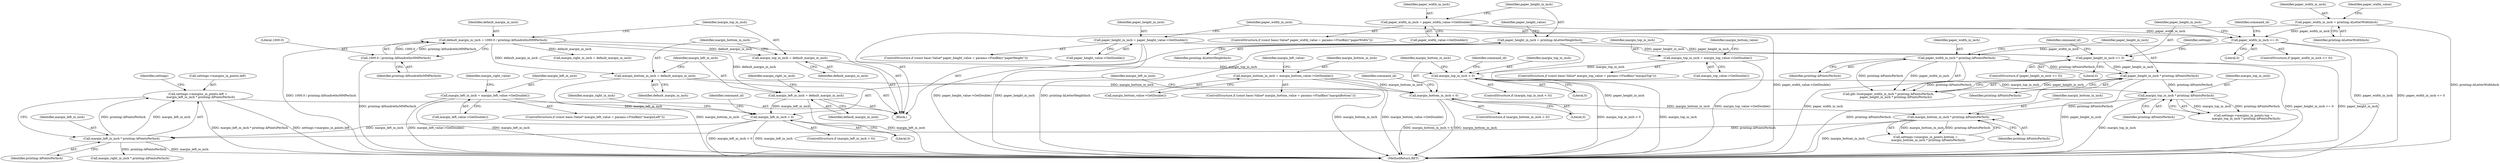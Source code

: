 digraph "0_Chrome_c59ad14fc61393a50b2ca3e89c7ecaba7028c4c4_3@integer" {
"1000323" [label="(Call,settings->margins_in_points.left =\n      margin_left_in_inch * printing::kPointsPerInch)"];
"1000329" [label="(Call,margin_left_in_inch * printing::kPointsPerInch)"];
"1000290" [label="(Call,margin_left_in_inch < 0)"];
"1000230" [label="(Call,margin_left_in_inch = default_margin_in_inch)"];
"1000216" [label="(Call,default_margin_in_inch = 1000.0 / printing::kHundrethsMMPerInch)"];
"1000218" [label="(Call,1000.0 / printing::kHundrethsMMPerInch)"];
"1000249" [label="(Call,margin_left_in_inch = margin_left_value->GetDouble())"];
"1000320" [label="(Call,margin_bottom_in_inch * printing::kPointsPerInch)"];
"1000282" [label="(Call,margin_bottom_in_inch < 0)"];
"1000226" [label="(Call,margin_bottom_in_inch = default_margin_in_inch)"];
"1000244" [label="(Call,margin_bottom_in_inch = margin_bottom_value->GetDouble())"];
"1000311" [label="(Call,margin_top_in_inch * printing::kPointsPerInch)"];
"1000274" [label="(Call,margin_top_in_inch < 0)"];
"1000222" [label="(Call,margin_top_in_inch = default_margin_in_inch)"];
"1000239" [label="(Call,margin_top_in_inch = margin_top_value->GetDouble())"];
"1000212" [label="(Call,paper_height_in_inch * printing::kPointsPerInch)"];
"1000197" [label="(Call,paper_height_in_inch <= 0)"];
"1000185" [label="(Call,paper_height_in_inch = paper_height_value->GetDouble())"];
"1000180" [label="(Call,paper_height_in_inch = printing::kLetterHeightInch)"];
"1000209" [label="(Call,paper_width_in_inch * printing::kPointsPerInch)"];
"1000189" [label="(Call,paper_width_in_inch <= 0)"];
"1000171" [label="(Call,paper_width_in_inch = printing::kLetterWidthInch)"];
"1000176" [label="(Call,paper_width_in_inch = paper_width_value->GetDouble())"];
"1000281" [label="(ControlStructure,if (margin_bottom_in_inch < 0))"];
"1000321" [label="(Identifier,margin_bottom_in_inch)"];
"1000222" [label="(Call,margin_top_in_inch = default_margin_in_inch)"];
"1000273" [label="(ControlStructure,if (margin_top_in_inch < 0))"];
"1000312" [label="(Identifier,margin_top_in_inch)"];
"1000188" [label="(ControlStructure,if (paper_width_in_inch <= 0))"];
"1000240" [label="(Identifier,margin_top_in_inch)"];
"1000183" [label="(ControlStructure,if (const base::Value* paper_height_value = params->FindKey(\"paperHeight\")))"];
"1000219" [label="(Literal,1000.0)"];
"1000291" [label="(Identifier,margin_left_in_inch)"];
"1000199" [label="(Literal,0)"];
"1000194" [label="(Identifier,command_id)"];
"1000186" [label="(Identifier,paper_height_in_inch)"];
"1000235" [label="(Identifier,margin_right_in_inch)"];
"1000231" [label="(Identifier,margin_left_in_inch)"];
"1000208" [label="(Call,gfx::Size(paper_width_in_inch * printing::kPointsPerInch,\n                paper_height_in_inch * printing::kPointsPerInch))"];
"1000202" [label="(Identifier,command_id)"];
"1000227" [label="(Identifier,margin_bottom_in_inch)"];
"1000287" [label="(Identifier,command_id)"];
"1000172" [label="(Identifier,paper_width_in_inch)"];
"1000290" [label="(Call,margin_left_in_inch < 0)"];
"1000311" [label="(Call,margin_top_in_inch * printing::kPointsPerInch)"];
"1000211" [label="(Identifier,printing::kPointsPerInch)"];
"1000230" [label="(Call,margin_left_in_inch = default_margin_in_inch)"];
"1000250" [label="(Identifier,margin_left_in_inch)"];
"1000232" [label="(Identifier,default_margin_in_inch)"];
"1000314" [label="(Call,settings->margins_in_points.bottom =\n      margin_bottom_in_inch * printing::kPointsPerInch)"];
"1000292" [label="(Literal,0)"];
"1000180" [label="(Call,paper_height_in_inch = printing::kLetterHeightInch)"];
"1000282" [label="(Call,margin_bottom_in_inch < 0)"];
"1000239" [label="(Call,margin_top_in_inch = margin_top_value->GetDouble())"];
"1000331" [label="(Identifier,printing::kPointsPerInch)"];
"1000323" [label="(Call,settings->margins_in_points.left =\n      margin_left_in_inch * printing::kPointsPerInch)"];
"1000241" [label="(Call,margin_top_value->GetDouble())"];
"1000335" [label="(Identifier,settings)"];
"1000320" [label="(Call,margin_bottom_in_inch * printing::kPointsPerInch)"];
"1000343" [label="(MethodReturn,RET)"];
"1000246" [label="(Call,margin_bottom_value->GetDouble())"];
"1000324" [label="(Call,settings->margins_in_points.left)"];
"1000289" [label="(ControlStructure,if (margin_left_in_inch < 0))"];
"1000181" [label="(Identifier,paper_height_in_inch)"];
"1000223" [label="(Identifier,margin_top_in_inch)"];
"1000322" [label="(Identifier,printing::kPointsPerInch)"];
"1000185" [label="(Call,paper_height_in_inch = paper_height_value->GetDouble())"];
"1000249" [label="(Call,margin_left_in_inch = margin_left_value->GetDouble())"];
"1000274" [label="(Call,margin_top_in_inch < 0)"];
"1000276" [label="(Literal,0)"];
"1000217" [label="(Identifier,default_margin_in_inch)"];
"1000104" [label="(Block,)"];
"1000171" [label="(Call,paper_width_in_inch = printing::kLetterWidthInch)"];
"1000243" [label="(Identifier,margin_bottom_value)"];
"1000177" [label="(Identifier,paper_width_in_inch)"];
"1000284" [label="(Literal,0)"];
"1000216" [label="(Call,default_margin_in_inch = 1000.0 / printing::kHundrethsMMPerInch)"];
"1000242" [label="(ControlStructure,if (const base::Value* margin_bottom_value = params->FindKey(\"marginBottom\")))"];
"1000244" [label="(Call,margin_bottom_in_inch = margin_bottom_value->GetDouble())"];
"1000248" [label="(Identifier,margin_left_value)"];
"1000190" [label="(Identifier,paper_width_in_inch)"];
"1000174" [label="(ControlStructure,if (const base::Value* paper_width_value = params->FindKey(\"paperWidth\")))"];
"1000178" [label="(Call,paper_width_value->GetDouble())"];
"1000295" [label="(Identifier,command_id)"];
"1000329" [label="(Call,margin_left_in_inch * printing::kPointsPerInch)"];
"1000251" [label="(Call,margin_left_value->GetDouble())"];
"1000226" [label="(Call,margin_bottom_in_inch = default_margin_in_inch)"];
"1000206" [label="(Identifier,settings)"];
"1000330" [label="(Identifier,margin_left_in_inch)"];
"1000299" [label="(Identifier,margin_right_in_inch)"];
"1000176" [label="(Call,paper_width_in_inch = paper_width_value->GetDouble())"];
"1000283" [label="(Identifier,margin_bottom_in_inch)"];
"1000210" [label="(Identifier,paper_width_in_inch)"];
"1000253" [label="(Identifier,margin_right_value)"];
"1000305" [label="(Call,settings->margins_in_points.top =\n      margin_top_in_inch * printing::kPointsPerInch)"];
"1000220" [label="(Identifier,printing::kHundrethsMMPerInch)"];
"1000245" [label="(Identifier,margin_bottom_in_inch)"];
"1000197" [label="(Call,paper_height_in_inch <= 0)"];
"1000313" [label="(Identifier,printing::kPointsPerInch)"];
"1000209" [label="(Call,paper_width_in_inch * printing::kPointsPerInch)"];
"1000234" [label="(Call,margin_right_in_inch = default_margin_in_inch)"];
"1000212" [label="(Call,paper_height_in_inch * printing::kPointsPerInch)"];
"1000187" [label="(Call,paper_height_value->GetDouble())"];
"1000184" [label="(Identifier,paper_height_value)"];
"1000218" [label="(Call,1000.0 / printing::kHundrethsMMPerInch)"];
"1000214" [label="(Identifier,printing::kPointsPerInch)"];
"1000228" [label="(Identifier,default_margin_in_inch)"];
"1000237" [label="(ControlStructure,if (const base::Value* margin_top_value = params->FindKey(\"marginTop\")))"];
"1000196" [label="(ControlStructure,if (paper_height_in_inch <= 0))"];
"1000189" [label="(Call,paper_width_in_inch <= 0)"];
"1000275" [label="(Identifier,margin_top_in_inch)"];
"1000247" [label="(ControlStructure,if (const base::Value* margin_left_value = params->FindKey(\"marginLeft\")))"];
"1000173" [label="(Identifier,printing::kLetterWidthInch)"];
"1000182" [label="(Identifier,printing::kLetterHeightInch)"];
"1000224" [label="(Identifier,default_margin_in_inch)"];
"1000279" [label="(Identifier,command_id)"];
"1000198" [label="(Identifier,paper_height_in_inch)"];
"1000191" [label="(Literal,0)"];
"1000338" [label="(Call,margin_right_in_inch * printing::kPointsPerInch)"];
"1000175" [label="(Identifier,paper_width_value)"];
"1000213" [label="(Identifier,paper_height_in_inch)"];
"1000323" -> "1000104"  [label="AST: "];
"1000323" -> "1000329"  [label="CFG: "];
"1000324" -> "1000323"  [label="AST: "];
"1000329" -> "1000323"  [label="AST: "];
"1000335" -> "1000323"  [label="CFG: "];
"1000323" -> "1000343"  [label="DDG: margin_left_in_inch * printing::kPointsPerInch"];
"1000323" -> "1000343"  [label="DDG: settings->margins_in_points.left"];
"1000329" -> "1000323"  [label="DDG: margin_left_in_inch"];
"1000329" -> "1000323"  [label="DDG: printing::kPointsPerInch"];
"1000329" -> "1000331"  [label="CFG: "];
"1000330" -> "1000329"  [label="AST: "];
"1000331" -> "1000329"  [label="AST: "];
"1000329" -> "1000343"  [label="DDG: margin_left_in_inch"];
"1000290" -> "1000329"  [label="DDG: margin_left_in_inch"];
"1000320" -> "1000329"  [label="DDG: printing::kPointsPerInch"];
"1000329" -> "1000338"  [label="DDG: printing::kPointsPerInch"];
"1000290" -> "1000289"  [label="AST: "];
"1000290" -> "1000292"  [label="CFG: "];
"1000291" -> "1000290"  [label="AST: "];
"1000292" -> "1000290"  [label="AST: "];
"1000295" -> "1000290"  [label="CFG: "];
"1000299" -> "1000290"  [label="CFG: "];
"1000290" -> "1000343"  [label="DDG: margin_left_in_inch"];
"1000290" -> "1000343"  [label="DDG: margin_left_in_inch < 0"];
"1000230" -> "1000290"  [label="DDG: margin_left_in_inch"];
"1000249" -> "1000290"  [label="DDG: margin_left_in_inch"];
"1000230" -> "1000104"  [label="AST: "];
"1000230" -> "1000232"  [label="CFG: "];
"1000231" -> "1000230"  [label="AST: "];
"1000232" -> "1000230"  [label="AST: "];
"1000235" -> "1000230"  [label="CFG: "];
"1000230" -> "1000343"  [label="DDG: margin_left_in_inch"];
"1000216" -> "1000230"  [label="DDG: default_margin_in_inch"];
"1000216" -> "1000104"  [label="AST: "];
"1000216" -> "1000218"  [label="CFG: "];
"1000217" -> "1000216"  [label="AST: "];
"1000218" -> "1000216"  [label="AST: "];
"1000223" -> "1000216"  [label="CFG: "];
"1000216" -> "1000343"  [label="DDG: 1000.0 / printing::kHundrethsMMPerInch"];
"1000218" -> "1000216"  [label="DDG: 1000.0"];
"1000218" -> "1000216"  [label="DDG: printing::kHundrethsMMPerInch"];
"1000216" -> "1000222"  [label="DDG: default_margin_in_inch"];
"1000216" -> "1000226"  [label="DDG: default_margin_in_inch"];
"1000216" -> "1000234"  [label="DDG: default_margin_in_inch"];
"1000218" -> "1000220"  [label="CFG: "];
"1000219" -> "1000218"  [label="AST: "];
"1000220" -> "1000218"  [label="AST: "];
"1000218" -> "1000343"  [label="DDG: printing::kHundrethsMMPerInch"];
"1000249" -> "1000247"  [label="AST: "];
"1000249" -> "1000251"  [label="CFG: "];
"1000250" -> "1000249"  [label="AST: "];
"1000251" -> "1000249"  [label="AST: "];
"1000253" -> "1000249"  [label="CFG: "];
"1000249" -> "1000343"  [label="DDG: margin_left_value->GetDouble()"];
"1000249" -> "1000343"  [label="DDG: margin_left_in_inch"];
"1000320" -> "1000314"  [label="AST: "];
"1000320" -> "1000322"  [label="CFG: "];
"1000321" -> "1000320"  [label="AST: "];
"1000322" -> "1000320"  [label="AST: "];
"1000314" -> "1000320"  [label="CFG: "];
"1000320" -> "1000343"  [label="DDG: margin_bottom_in_inch"];
"1000320" -> "1000314"  [label="DDG: margin_bottom_in_inch"];
"1000320" -> "1000314"  [label="DDG: printing::kPointsPerInch"];
"1000282" -> "1000320"  [label="DDG: margin_bottom_in_inch"];
"1000311" -> "1000320"  [label="DDG: printing::kPointsPerInch"];
"1000282" -> "1000281"  [label="AST: "];
"1000282" -> "1000284"  [label="CFG: "];
"1000283" -> "1000282"  [label="AST: "];
"1000284" -> "1000282"  [label="AST: "];
"1000287" -> "1000282"  [label="CFG: "];
"1000291" -> "1000282"  [label="CFG: "];
"1000282" -> "1000343"  [label="DDG: margin_bottom_in_inch < 0"];
"1000282" -> "1000343"  [label="DDG: margin_bottom_in_inch"];
"1000226" -> "1000282"  [label="DDG: margin_bottom_in_inch"];
"1000244" -> "1000282"  [label="DDG: margin_bottom_in_inch"];
"1000226" -> "1000104"  [label="AST: "];
"1000226" -> "1000228"  [label="CFG: "];
"1000227" -> "1000226"  [label="AST: "];
"1000228" -> "1000226"  [label="AST: "];
"1000231" -> "1000226"  [label="CFG: "];
"1000226" -> "1000343"  [label="DDG: margin_bottom_in_inch"];
"1000244" -> "1000242"  [label="AST: "];
"1000244" -> "1000246"  [label="CFG: "];
"1000245" -> "1000244"  [label="AST: "];
"1000246" -> "1000244"  [label="AST: "];
"1000248" -> "1000244"  [label="CFG: "];
"1000244" -> "1000343"  [label="DDG: margin_bottom_in_inch"];
"1000244" -> "1000343"  [label="DDG: margin_bottom_value->GetDouble()"];
"1000311" -> "1000305"  [label="AST: "];
"1000311" -> "1000313"  [label="CFG: "];
"1000312" -> "1000311"  [label="AST: "];
"1000313" -> "1000311"  [label="AST: "];
"1000305" -> "1000311"  [label="CFG: "];
"1000311" -> "1000343"  [label="DDG: margin_top_in_inch"];
"1000311" -> "1000305"  [label="DDG: margin_top_in_inch"];
"1000311" -> "1000305"  [label="DDG: printing::kPointsPerInch"];
"1000274" -> "1000311"  [label="DDG: margin_top_in_inch"];
"1000212" -> "1000311"  [label="DDG: printing::kPointsPerInch"];
"1000274" -> "1000273"  [label="AST: "];
"1000274" -> "1000276"  [label="CFG: "];
"1000275" -> "1000274"  [label="AST: "];
"1000276" -> "1000274"  [label="AST: "];
"1000279" -> "1000274"  [label="CFG: "];
"1000283" -> "1000274"  [label="CFG: "];
"1000274" -> "1000343"  [label="DDG: margin_top_in_inch"];
"1000274" -> "1000343"  [label="DDG: margin_top_in_inch < 0"];
"1000222" -> "1000274"  [label="DDG: margin_top_in_inch"];
"1000239" -> "1000274"  [label="DDG: margin_top_in_inch"];
"1000222" -> "1000104"  [label="AST: "];
"1000222" -> "1000224"  [label="CFG: "];
"1000223" -> "1000222"  [label="AST: "];
"1000224" -> "1000222"  [label="AST: "];
"1000227" -> "1000222"  [label="CFG: "];
"1000239" -> "1000237"  [label="AST: "];
"1000239" -> "1000241"  [label="CFG: "];
"1000240" -> "1000239"  [label="AST: "];
"1000241" -> "1000239"  [label="AST: "];
"1000243" -> "1000239"  [label="CFG: "];
"1000239" -> "1000343"  [label="DDG: margin_top_value->GetDouble()"];
"1000212" -> "1000208"  [label="AST: "];
"1000212" -> "1000214"  [label="CFG: "];
"1000213" -> "1000212"  [label="AST: "];
"1000214" -> "1000212"  [label="AST: "];
"1000208" -> "1000212"  [label="CFG: "];
"1000212" -> "1000343"  [label="DDG: printing::kPointsPerInch"];
"1000212" -> "1000343"  [label="DDG: paper_height_in_inch"];
"1000212" -> "1000208"  [label="DDG: paper_height_in_inch"];
"1000212" -> "1000208"  [label="DDG: printing::kPointsPerInch"];
"1000197" -> "1000212"  [label="DDG: paper_height_in_inch"];
"1000209" -> "1000212"  [label="DDG: printing::kPointsPerInch"];
"1000197" -> "1000196"  [label="AST: "];
"1000197" -> "1000199"  [label="CFG: "];
"1000198" -> "1000197"  [label="AST: "];
"1000199" -> "1000197"  [label="AST: "];
"1000202" -> "1000197"  [label="CFG: "];
"1000206" -> "1000197"  [label="CFG: "];
"1000197" -> "1000343"  [label="DDG: paper_height_in_inch <= 0"];
"1000197" -> "1000343"  [label="DDG: paper_height_in_inch"];
"1000185" -> "1000197"  [label="DDG: paper_height_in_inch"];
"1000180" -> "1000197"  [label="DDG: paper_height_in_inch"];
"1000185" -> "1000183"  [label="AST: "];
"1000185" -> "1000187"  [label="CFG: "];
"1000186" -> "1000185"  [label="AST: "];
"1000187" -> "1000185"  [label="AST: "];
"1000190" -> "1000185"  [label="CFG: "];
"1000185" -> "1000343"  [label="DDG: paper_height_in_inch"];
"1000185" -> "1000343"  [label="DDG: paper_height_value->GetDouble()"];
"1000180" -> "1000104"  [label="AST: "];
"1000180" -> "1000182"  [label="CFG: "];
"1000181" -> "1000180"  [label="AST: "];
"1000182" -> "1000180"  [label="AST: "];
"1000184" -> "1000180"  [label="CFG: "];
"1000180" -> "1000343"  [label="DDG: paper_height_in_inch"];
"1000180" -> "1000343"  [label="DDG: printing::kLetterHeightInch"];
"1000209" -> "1000208"  [label="AST: "];
"1000209" -> "1000211"  [label="CFG: "];
"1000210" -> "1000209"  [label="AST: "];
"1000211" -> "1000209"  [label="AST: "];
"1000213" -> "1000209"  [label="CFG: "];
"1000209" -> "1000343"  [label="DDG: paper_width_in_inch"];
"1000209" -> "1000208"  [label="DDG: paper_width_in_inch"];
"1000209" -> "1000208"  [label="DDG: printing::kPointsPerInch"];
"1000189" -> "1000209"  [label="DDG: paper_width_in_inch"];
"1000189" -> "1000188"  [label="AST: "];
"1000189" -> "1000191"  [label="CFG: "];
"1000190" -> "1000189"  [label="AST: "];
"1000191" -> "1000189"  [label="AST: "];
"1000194" -> "1000189"  [label="CFG: "];
"1000198" -> "1000189"  [label="CFG: "];
"1000189" -> "1000343"  [label="DDG: paper_width_in_inch"];
"1000189" -> "1000343"  [label="DDG: paper_width_in_inch <= 0"];
"1000171" -> "1000189"  [label="DDG: paper_width_in_inch"];
"1000176" -> "1000189"  [label="DDG: paper_width_in_inch"];
"1000171" -> "1000104"  [label="AST: "];
"1000171" -> "1000173"  [label="CFG: "];
"1000172" -> "1000171"  [label="AST: "];
"1000173" -> "1000171"  [label="AST: "];
"1000175" -> "1000171"  [label="CFG: "];
"1000171" -> "1000343"  [label="DDG: printing::kLetterWidthInch"];
"1000176" -> "1000174"  [label="AST: "];
"1000176" -> "1000178"  [label="CFG: "];
"1000177" -> "1000176"  [label="AST: "];
"1000178" -> "1000176"  [label="AST: "];
"1000181" -> "1000176"  [label="CFG: "];
"1000176" -> "1000343"  [label="DDG: paper_width_value->GetDouble()"];
}
